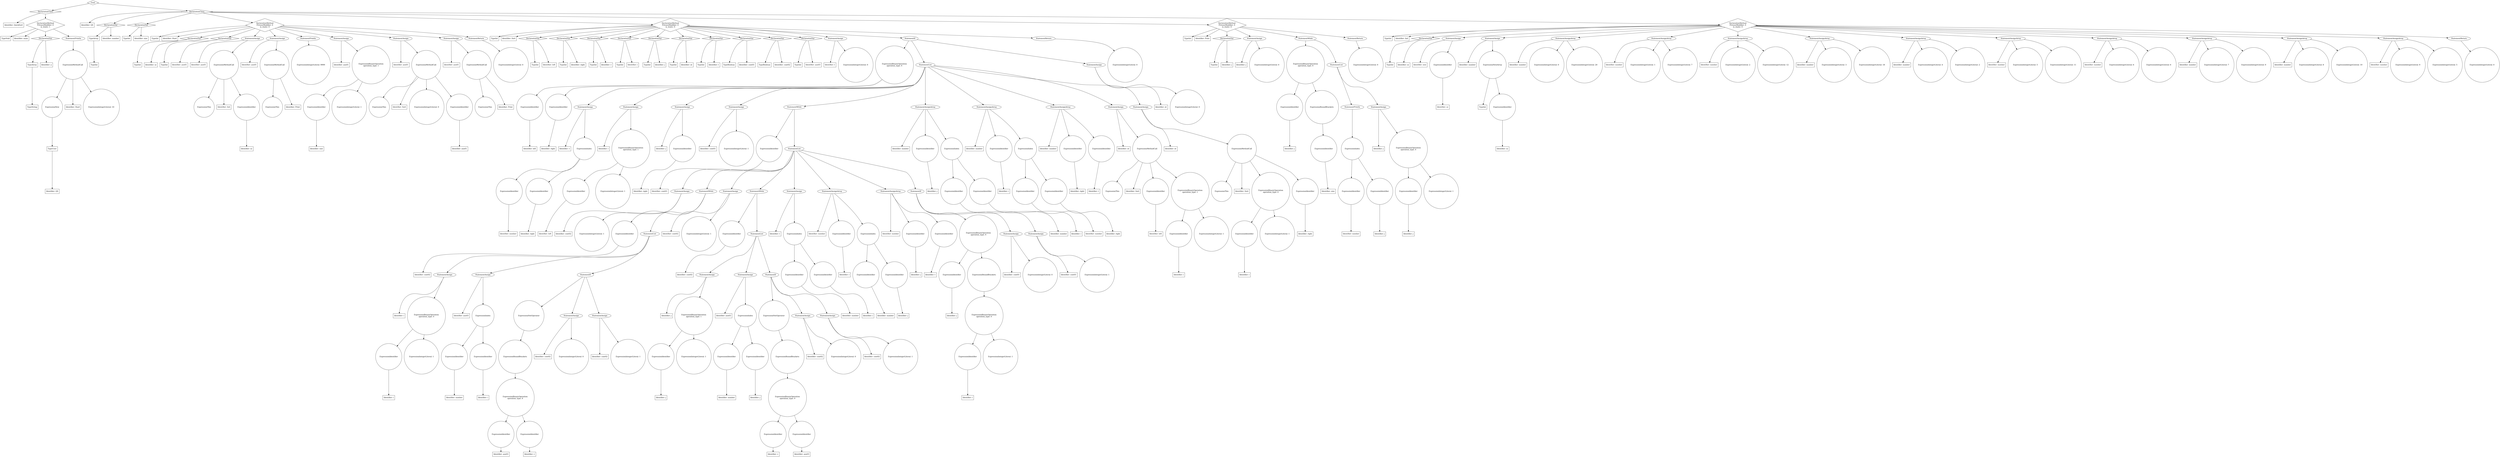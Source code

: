 digraph QuickSort {
"0x6060000488c0" [label="Identifier: QuickSort" shape=box]
"0x603000023d40" [label="TypeVoid" shape=box]
"0x606000048920" [label="Identifier: main" shape=box]
"0x603000023d70" [label="TypeString" shape=box]
"0x603000023da0" [label="TypeArray" shape=box]
"0x603000023da0" -> "0x603000023d70"
"0x606000048980" [label="Identifier: a" shape=box]
"0x60400001ed50" [label="DeclarationVar" shape=diamond]
"0x60400001ed50" -> "0x603000023da0"
"0x60400001ed50" -> "0x606000048980"
"0x6060000489e0" [label="Identifier: QS" shape=box]
"0x603000023e30" [label="TypeUser" shape=box]
"0x603000023e30" -> "0x6060000489e0"
"0x603000023e00" [label="ExpressionNew" shape=circle]
"0x603000023e00" -> "0x603000023e30"
"0x606000048a40" [label="Identifier: Start" shape=box]
"0x603000023e60" [label="ExpressionIntegerLiteral: 10" shape=circle]
"0x606000048aa0" [label="ExpressionMethodCall" shape=circle]
"0x606000048aa0" -> "0x603000023e00"
"0x606000048aa0" -> "0x606000048a40"
"0x606000048aa0" -> "0x603000023e60"
"0x603000023e90" [label="StatementPrintln"]
"0x603000023e90" -> "0x606000048aa0"
"0x603000023d40" [label="TypeVoid" shape=box]
"0x606000048920" [label="Identifier: main" shape=box]
"0x60c000008200" [label="DeclarationMethod
PrivacyModifier: 0
is_static: 1" shape=diamond]
"0x60c000008200" -> "0x603000023d40"
"0x60c000008200" -> "0x606000048920"
"0x60c000008200" -> "0x60400001ed50"
"0x60c000008200" -> "0x603000023e90"
"0x608000001ba0" [label="DeclarationClass" shape=diamond]
"0x608000001ba0" -> "0x6060000488c0"
"0x608000001ba0" -> "0x60c000008200"
"0x606000048bc0" [label="Identifier: QS" shape=box]
"0x603000023ef0" [label="TypeInt" shape=box]
"0x603000023f20" [label="TypeArray" shape=box]
"0x603000023f20" -> "0x603000023ef0"
"0x606000048c20" [label="Identifier: number" shape=box]
"0x60400001ee10" [label="DeclarationVar" shape=diamond]
"0x60400001ee10" -> "0x603000023f20"
"0x60400001ee10" -> "0x606000048c20"
"0x603000023f50" [label="TypeInt" shape=box]
"0x606000048c80" [label="Identifier: size" shape=box]
"0x60400001ee90" [label="DeclarationVar" shape=diamond]
"0x60400001ee90" -> "0x603000023f50"
"0x60400001ee90" -> "0x606000048c80"
"0x603000023f80" [label="TypeInt" shape=box]
"0x606000048ce0" [label="Identifier: Start" shape=box]
"0x603000023fb0" [label="TypeInt" shape=box]
"0x606000048d40" [label="Identifier: sz" shape=box]
"0x60400001ef10" [label="DeclarationVar" shape=diamond]
"0x60400001ef10" -> "0x603000023fb0"
"0x60400001ef10" -> "0x606000048d40"
"0x603000023fe0" [label="TypeInt" shape=box]
"0x606000048da0" [label="Identifier: aux01" shape=box]
"0x60400001ef90" [label="DeclarationVar" shape=diamond]
"0x60400001ef90" -> "0x603000023fe0"
"0x60400001ef90" -> "0x606000048da0"
"0x606000048e00" [label="Identifier: aux01" shape=box]
"0x603000024010" [label="ExpressionThis" shape=circle]
"0x606000048e60" [label="Identifier: Init" shape=box]
"0x606000048f20" [label="Identifier: sz" shape=box]
"0x603000024040" [label="ExpressionIdentifier" shape=circle]
"0x603000024040"  -> "0x606000048f20"
"0x606000048ec0" [label="ExpressionMethodCall" shape=circle]
"0x606000048ec0" -> "0x603000024010"
"0x606000048ec0" -> "0x606000048e60"
"0x606000048ec0" -> "0x603000024040"
"0x60400001efd0" [label="StatementAssign"]
"0x60400001efd0" -> "0x606000048e00"
"0x60400001efd0" -> "0x606000048ec0"
"0x606000048f80" [label="Identifier: aux01" shape=box]
"0x603000024070" [label="ExpressionThis" shape=circle]
"0x606000048fe0" [label="Identifier: Print" shape=box]
"0x606000049040" [label="ExpressionMethodCall" shape=circle]
"0x606000049040" -> "0x603000024070"
"0x606000049040" -> "0x606000048fe0"
"0x60400001f010" [label="StatementAssign"]
"0x60400001f010" -> "0x606000048f80"
"0x60400001f010" -> "0x606000049040"
"0x6030000240d0" [label="ExpressionIntegerLiteral: 9999" shape=circle]
"0x603000024100" [label="StatementPrintln"]
"0x603000024100" -> "0x6030000240d0"
"0x6060000490a0" [label="Identifier: aux01" shape=box]
"0x606000049100" [label="Identifier: size" shape=box]
"0x603000024160" [label="ExpressionIdentifier" shape=circle]
"0x603000024160"  -> "0x606000049100"
"0x603000024190" [label="ExpressionIntegerLiteral: 1" shape=circle]
"0x60400001f050" [label="ExpressionBinaryOperation
operation_type: 1" shape=circle]
"0x60400001f050" -> "0x603000024160"
"0x60400001f050" -> "0x603000024190"
"0x60400001f090" [label="StatementAssign"]
"0x60400001f090" -> "0x6060000490a0"
"0x60400001f090" -> "0x60400001f050"
"0x606000049160" [label="Identifier: aux01" shape=box]
"0x6030000241c0" [label="ExpressionThis" shape=circle]
"0x6060000491c0" [label="Identifier: Sort" shape=box]
"0x6030000241f0" [label="ExpressionIntegerLiteral: 0" shape=circle]
"0x606000049280" [label="Identifier: aux01" shape=box]
"0x603000024220" [label="ExpressionIdentifier" shape=circle]
"0x603000024220"  -> "0x606000049280"
"0x606000049220" [label="ExpressionMethodCall" shape=circle]
"0x606000049220" -> "0x6030000241c0"
"0x606000049220" -> "0x6060000491c0"
"0x606000049220" -> "0x6030000241f0"
"0x606000049220" -> "0x603000024220"
"0x60400001f0d0" [label="StatementAssign"]
"0x60400001f0d0" -> "0x606000049160"
"0x60400001f0d0" -> "0x606000049220"
"0x606000049340" [label="Identifier: aux01" shape=box]
"0x603000024250" [label="ExpressionThis" shape=circle]
"0x6060000493a0" [label="Identifier: Print" shape=box]
"0x606000049400" [label="ExpressionMethodCall" shape=circle]
"0x606000049400" -> "0x603000024250"
"0x606000049400" -> "0x6060000493a0"
"0x60400001f110" [label="StatementAssign"]
"0x60400001f110" -> "0x606000049340"
"0x60400001f110" -> "0x606000049400"
"0x603000024280" [label="ExpressionIntegerLiteral: 0" shape=circle]
"0x6030000242b0" [label="StatementReturn"]
"0x6030000242b0" -> "0x603000024280"
"0x603000023f80" [label="TypeInt" shape=box]
"0x606000048ce0" [label="Identifier: Start" shape=box]
"0x60c0000082c0" [label="DeclarationMethod
PrivacyModifier: 0
is_static: 0" shape=diamond]
"0x60c0000082c0" -> "0x603000023f80"
"0x60c0000082c0" -> "0x606000048ce0"
"0x60c0000082c0" -> "0x60400001ef10"
"0x60c0000082c0" -> "0x60400001ef90"
"0x60c0000082c0" -> "0x60400001efd0"
"0x60c0000082c0" -> "0x60400001f010"
"0x60c0000082c0" -> "0x603000024100"
"0x60c0000082c0" -> "0x60400001f090"
"0x60c0000082c0" -> "0x60400001f0d0"
"0x60c0000082c0" -> "0x60400001f110"
"0x60c0000082c0" -> "0x6030000242b0"
"0x6030000242e0" [label="TypeInt" shape=box]
"0x6060000494c0" [label="Identifier: Sort" shape=box]
"0x603000024310" [label="TypeInt" shape=box]
"0x606000049520" [label="Identifier: left" shape=box]
"0x60400001f150" [label="DeclarationVar" shape=diamond]
"0x60400001f150" -> "0x603000024310"
"0x60400001f150" -> "0x606000049520"
"0x603000024340" [label="TypeInt" shape=box]
"0x606000049580" [label="Identifier: right" shape=box]
"0x60400001f190" [label="DeclarationVar" shape=diamond]
"0x60400001f190" -> "0x603000024340"
"0x60400001f190" -> "0x606000049580"
"0x603000024370" [label="TypeInt" shape=box]
"0x6060000495e0" [label="Identifier: v" shape=box]
"0x60400001f210" [label="DeclarationVar" shape=diamond]
"0x60400001f210" -> "0x603000024370"
"0x60400001f210" -> "0x6060000495e0"
"0x6030000243a0" [label="TypeInt" shape=box]
"0x606000049640" [label="Identifier: i" shape=box]
"0x60400001f290" [label="DeclarationVar" shape=diamond]
"0x60400001f290" -> "0x6030000243a0"
"0x60400001f290" -> "0x606000049640"
"0x6030000243d0" [label="TypeInt" shape=box]
"0x6060000496a0" [label="Identifier: j" shape=box]
"0x60400001f310" [label="DeclarationVar" shape=diamond]
"0x60400001f310" -> "0x6030000243d0"
"0x60400001f310" -> "0x6060000496a0"
"0x603000024430" [label="TypeInt" shape=box]
"0x606000049700" [label="Identifier: nt" shape=box]
"0x60400001f390" [label="DeclarationVar" shape=diamond]
"0x60400001f390" -> "0x603000024430"
"0x60400001f390" -> "0x606000049700"
"0x603000024460" [label="TypeInt" shape=box]
"0x606000049760" [label="Identifier: t" shape=box]
"0x60400001f410" [label="DeclarationVar" shape=diamond]
"0x60400001f410" -> "0x603000024460"
"0x60400001f410" -> "0x606000049760"
"0x603000024490" [label="TypeBoolean" shape=box]
"0x606000049820" [label="Identifier: cont01" shape=box]
"0x60400001f490" [label="DeclarationVar" shape=diamond]
"0x60400001f490" -> "0x603000024490"
"0x60400001f490" -> "0x606000049820"
"0x6030000244c0" [label="TypeBoolean" shape=box]
"0x606000049880" [label="Identifier: cont02" shape=box]
"0x60400001f510" [label="DeclarationVar" shape=diamond]
"0x60400001f510" -> "0x6030000244c0"
"0x60400001f510" -> "0x606000049880"
"0x6030000244f0" [label="TypeInt" shape=box]
"0x6060000498e0" [label="Identifier: aux03" shape=box]
"0x60400001f590" [label="DeclarationVar" shape=diamond]
"0x60400001f590" -> "0x6030000244f0"
"0x60400001f590" -> "0x6060000498e0"
"0x606000049940" [label="Identifier: t" shape=box]
"0x603000024520" [label="ExpressionIntegerLiteral: 0" shape=circle]
"0x60400001f5d0" [label="StatementAssign"]
"0x60400001f5d0" -> "0x606000049940"
"0x60400001f5d0" -> "0x603000024520"
"0x6060000499a0" [label="Identifier: left" shape=box]
"0x603000024550" [label="ExpressionIdentifier" shape=circle]
"0x603000024550"  -> "0x6060000499a0"
"0x606000049a00" [label="Identifier: right" shape=box]
"0x603000024580" [label="ExpressionIdentifier" shape=circle]
"0x603000024580"  -> "0x606000049a00"
"0x60400001f610" [label="ExpressionBinaryOperation
operation_type: 9" shape=circle]
"0x60400001f610" -> "0x603000024550"
"0x60400001f610" -> "0x603000024580"
"0x606000049a60" [label="Identifier: v" shape=box]
"0x606000049ac0" [label="Identifier: number" shape=box]
"0x6030000245b0" [label="ExpressionIdentifier" shape=circle]
"0x6030000245b0"  -> "0x606000049ac0"
"0x606000049b20" [label="Identifier: right" shape=box]
"0x6030000245e0" [label="ExpressionIdentifier" shape=circle]
"0x6030000245e0"  -> "0x606000049b20"
"0x60400001f650" [label="ExpressionIndex" shape=circle]
"0x60400001f650" -> "0x6030000245b0"
"0x60400001f650" -> "0x6030000245e0"
"0x60400001f690" [label="StatementAssign"]
"0x60400001f690" -> "0x606000049a60"
"0x60400001f690" -> "0x60400001f650"
"0x606000049b80" [label="Identifier: i" shape=box]
"0x606000049be0" [label="Identifier: left" shape=box]
"0x603000024610" [label="ExpressionIdentifier" shape=circle]
"0x603000024610"  -> "0x606000049be0"
"0x603000024640" [label="ExpressionIntegerLiteral: 1" shape=circle]
"0x60400001f710" [label="ExpressionBinaryOperation
operation_type: 1" shape=circle]
"0x60400001f710" -> "0x603000024610"
"0x60400001f710" -> "0x603000024640"
"0x60400001f750" [label="StatementAssign"]
"0x60400001f750" -> "0x606000049b80"
"0x60400001f750" -> "0x60400001f710"
"0x606000049c40" [label="Identifier: j" shape=box]
"0x606000049ca0" [label="Identifier: right" shape=box]
"0x603000024670" [label="ExpressionIdentifier" shape=circle]
"0x603000024670"  -> "0x606000049ca0"
"0x60400001f790" [label="StatementAssign"]
"0x60400001f790" -> "0x606000049c40"
"0x60400001f790" -> "0x603000024670"
"0x606000049d00" [label="Identifier: cont01" shape=box]
"0x6030000246d0" [label="ExpressionIntegerLiteral: 1" shape=circle]
"0x60400001f7d0" [label="StatementAssign"]
"0x60400001f7d0" -> "0x606000049d00"
"0x60400001f7d0" -> "0x6030000246d0"
"0x606000049d60" [label="Identifier: cont01" shape=box]
"0x603000024700" [label="ExpressionIdentifier" shape=circle]
"0x603000024700"  -> "0x606000049d60"
"0x606000049dc0" [label="Identifier: cont02" shape=box]
"0x603000024730" [label="ExpressionIntegerLiteral: 1" shape=circle]
"0x60400001f810" [label="StatementAssign"]
"0x60400001f810" -> "0x606000049dc0"
"0x60400001f810" -> "0x603000024730"
"0x606000049e20" [label="Identifier: cont02" shape=box]
"0x603000024760" [label="ExpressionIdentifier" shape=circle]
"0x603000024760"  -> "0x606000049e20"
"0x606000049e80" [label="Identifier: i" shape=box]
"0x606000049ee0" [label="Identifier: i" shape=box]
"0x603000024790" [label="ExpressionIdentifier" shape=circle]
"0x603000024790"  -> "0x606000049ee0"
"0x6030000247c0" [label="ExpressionIntegerLiteral: 1" shape=circle]
"0x60400001f890" [label="ExpressionBinaryOperation
operation_type: 0" shape=circle]
"0x60400001f890" -> "0x603000024790"
"0x60400001f890" -> "0x6030000247c0"
"0x60400001f8d0" [label="StatementAssign"]
"0x60400001f8d0" -> "0x606000049e80"
"0x60400001f8d0" -> "0x60400001f890"
"0x606000049f40" [label="Identifier: aux03" shape=box]
"0x606000049fa0" [label="Identifier: number" shape=box]
"0x6030000247f0" [label="ExpressionIdentifier" shape=circle]
"0x6030000247f0"  -> "0x606000049fa0"
"0x60600004a000" [label="Identifier: i" shape=box]
"0x603000024820" [label="ExpressionIdentifier" shape=circle]
"0x603000024820"  -> "0x60600004a000"
"0x60400001f950" [label="ExpressionIndex" shape=circle]
"0x60400001f950" -> "0x6030000247f0"
"0x60400001f950" -> "0x603000024820"
"0x60400001f990" [label="StatementAssign"]
"0x60400001f990" -> "0x606000049f40"
"0x60400001f990" -> "0x60400001f950"
"0x60600004a060" [label="Identifier: aux03" shape=box]
"0x603000024850" [label="ExpressionIdentifier" shape=circle]
"0x603000024850"  -> "0x60600004a060"
"0x60600004a0c0" [label="Identifier: v" shape=box]
"0x603000024880" [label="ExpressionIdentifier" shape=circle]
"0x603000024880"  -> "0x60600004a0c0"
"0x60400001f9d0" [label="ExpressionBinaryOperation
operation_type: 9" shape=circle]
"0x60400001f9d0" -> "0x603000024850"
"0x60400001f9d0" -> "0x603000024880"
"0x6030000248b0" [label="ExpressionRoundBrackets" shape=circle]
"0x6030000248b0" -> "0x60400001f9d0"
"0x6030000248e0" [label="ExpressionNotOperator" shape=circle]
"0x6030000248e0" -> "0x6030000248b0"
"0x60600004a120" [label="Identifier: cont02" shape=box]
"0x603000024910" [label="ExpressionIntegerLiteral: 0" shape=circle]
"0x60400001fa10" [label="StatementAssign"]
"0x60400001fa10" -> "0x60600004a120"
"0x60400001fa10" -> "0x603000024910"
"0x60600004a180" [label="Identifier: cont02" shape=box]
"0x603000024940" [label="ExpressionIntegerLiteral: 1" shape=circle]
"0x60400001fa50" [label="StatementAssign"]
"0x60400001fa50" -> "0x60600004a180"
"0x60400001fa50" -> "0x603000024940"
"0x60400001fa90" [label="StatementIf"]
"0x60400001fa90" -> "0x6030000248e0"
"0x60400001fa90" -> "0x60400001fa10"
"0x60400001fa90" -> "0x60400001fa50"
"0x60400001f910" [label="StatementList"]
"0x60400001f910" -> "0x60400001f8d0"
"0x60400001f910" -> "0x60400001f990"
"0x60400001f910" -> "0x60400001fa90"
"0x60400001fad0" [label="StatementWhile"]
"0x60400001fad0" -> "0x603000024760"
"0x60400001fad0" -> "0x60400001f910"
"0x60600004a1e0" [label="Identifier: cont02" shape=box]
"0x6030000249a0" [label="ExpressionIntegerLiteral: 1" shape=circle]
"0x60400001fb10" [label="StatementAssign"]
"0x60400001fb10" -> "0x60600004a1e0"
"0x60400001fb10" -> "0x6030000249a0"
"0x60600004a240" [label="Identifier: cont02" shape=box]
"0x603000024a00" [label="ExpressionIdentifier" shape=circle]
"0x603000024a00"  -> "0x60600004a240"
"0x60600004a2a0" [label="Identifier: j" shape=box]
"0x60600004a300" [label="Identifier: j" shape=box]
"0x603000024a30" [label="ExpressionIdentifier" shape=circle]
"0x603000024a30"  -> "0x60600004a300"
"0x603000024a60" [label="ExpressionIntegerLiteral: 1" shape=circle]
"0x60400001fb50" [label="ExpressionBinaryOperation
operation_type: 1" shape=circle]
"0x60400001fb50" -> "0x603000024a30"
"0x60400001fb50" -> "0x603000024a60"
"0x60400001fb90" [label="StatementAssign"]
"0x60400001fb90" -> "0x60600004a2a0"
"0x60400001fb90" -> "0x60400001fb50"
"0x60600004a360" [label="Identifier: aux03" shape=box]
"0x60600004a3c0" [label="Identifier: number" shape=box]
"0x603000024a90" [label="ExpressionIdentifier" shape=circle]
"0x603000024a90"  -> "0x60600004a3c0"
"0x60600004a420" [label="Identifier: j" shape=box]
"0x603000024ac0" [label="ExpressionIdentifier" shape=circle]
"0x603000024ac0"  -> "0x60600004a420"
"0x60400001fc10" [label="ExpressionIndex" shape=circle]
"0x60400001fc10" -> "0x603000024a90"
"0x60400001fc10" -> "0x603000024ac0"
"0x60400001fc50" [label="StatementAssign"]
"0x60400001fc50" -> "0x60600004a360"
"0x60400001fc50" -> "0x60400001fc10"
"0x60600004a480" [label="Identifier: v" shape=box]
"0x603000024af0" [label="ExpressionIdentifier" shape=circle]
"0x603000024af0"  -> "0x60600004a480"
"0x60600004a4e0" [label="Identifier: aux03" shape=box]
"0x603000024b20" [label="ExpressionIdentifier" shape=circle]
"0x603000024b20"  -> "0x60600004a4e0"
"0x60400001fc90" [label="ExpressionBinaryOperation
operation_type: 9" shape=circle]
"0x60400001fc90" -> "0x603000024af0"
"0x60400001fc90" -> "0x603000024b20"
"0x603000024b50" [label="ExpressionRoundBrackets" shape=circle]
"0x603000024b50" -> "0x60400001fc90"
"0x603000024b80" [label="ExpressionNotOperator" shape=circle]
"0x603000024b80" -> "0x603000024b50"
"0x60600004a540" [label="Identifier: cont02" shape=box]
"0x603000024bb0" [label="ExpressionIntegerLiteral: 0" shape=circle]
"0x60400001fcd0" [label="StatementAssign"]
"0x60400001fcd0" -> "0x60600004a540"
"0x60400001fcd0" -> "0x603000024bb0"
"0x60600004a5a0" [label="Identifier: cont02" shape=box]
"0x603000024be0" [label="ExpressionIntegerLiteral: 1" shape=circle]
"0x60400001fd10" [label="StatementAssign"]
"0x60400001fd10" -> "0x60600004a5a0"
"0x60400001fd10" -> "0x603000024be0"
"0x60400001fd50" [label="StatementIf"]
"0x60400001fd50" -> "0x603000024b80"
"0x60400001fd50" -> "0x60400001fcd0"
"0x60400001fd50" -> "0x60400001fd10"
"0x60400001fbd0" [label="StatementList"]
"0x60400001fbd0" -> "0x60400001fb90"
"0x60400001fbd0" -> "0x60400001fc50"
"0x60400001fbd0" -> "0x60400001fd50"
"0x60400001fd90" [label="StatementWhile"]
"0x60400001fd90" -> "0x603000024a00"
"0x60400001fd90" -> "0x60400001fbd0"
"0x60600004a600" [label="Identifier: t" shape=box]
"0x60600004a660" [label="Identifier: number" shape=box]
"0x603000024c40" [label="ExpressionIdentifier" shape=circle]
"0x603000024c40"  -> "0x60600004a660"
"0x60600004a6c0" [label="Identifier: i" shape=box]
"0x603000024c70" [label="ExpressionIdentifier" shape=circle]
"0x603000024c70"  -> "0x60600004a6c0"
"0x60400001fdd0" [label="ExpressionIndex" shape=circle]
"0x60400001fdd0" -> "0x603000024c40"
"0x60400001fdd0" -> "0x603000024c70"
"0x60400001fe10" [label="StatementAssign"]
"0x60400001fe10" -> "0x60600004a600"
"0x60400001fe10" -> "0x60400001fdd0"
"0x60600004a780" [label="Identifier: number" shape=box]
"0x60600004a7e0" [label="Identifier: i" shape=box]
"0x603000024ca0" [label="ExpressionIdentifier" shape=circle]
"0x603000024ca0"  -> "0x60600004a7e0"
"0x60600004a840" [label="Identifier: number" shape=box]
"0x603000024cd0" [label="ExpressionIdentifier" shape=circle]
"0x603000024cd0"  -> "0x60600004a840"
"0x60600004a8a0" [label="Identifier: j" shape=box]
"0x603000024d00" [label="ExpressionIdentifier" shape=circle]
"0x603000024d00"  -> "0x60600004a8a0"
"0x60400001fe50" [label="ExpressionIndex" shape=circle]
"0x60400001fe50" -> "0x603000024cd0"
"0x60400001fe50" -> "0x603000024d00"
"0x60400001fe90" [label="StatementAssignArray"]
"0x60400001fe90" -> "0x60600004a780"
"0x60400001fe90" -> "0x603000024ca0"
"0x60400001fe90" -> "0x60400001fe50"
"0x60600004a900" [label="Identifier: number" shape=box]
"0x60600004a960" [label="Identifier: j" shape=box]
"0x603000024d30" [label="ExpressionIdentifier" shape=circle]
"0x603000024d30"  -> "0x60600004a960"
"0x60600004a9c0" [label="Identifier: t" shape=box]
"0x603000024d60" [label="ExpressionIdentifier" shape=circle]
"0x603000024d60"  -> "0x60600004a9c0"
"0x60400001fed0" [label="StatementAssignArray"]
"0x60400001fed0" -> "0x60600004a900"
"0x60400001fed0" -> "0x603000024d30"
"0x60400001fed0" -> "0x603000024d60"
"0x60600004aa20" [label="Identifier: j" shape=box]
"0x603000024dc0" [label="ExpressionIdentifier" shape=circle]
"0x603000024dc0"  -> "0x60600004aa20"
"0x60600004aa80" [label="Identifier: i" shape=box]
"0x603000024df0" [label="ExpressionIdentifier" shape=circle]
"0x603000024df0"  -> "0x60600004aa80"
"0x603000024e20" [label="ExpressionIntegerLiteral: 1" shape=circle]
"0x60400001ff10" [label="ExpressionBinaryOperation
operation_type: 0" shape=circle]
"0x60400001ff10" -> "0x603000024df0"
"0x60400001ff10" -> "0x603000024e20"
"0x603000024e50" [label="ExpressionRoundBrackets" shape=circle]
"0x603000024e50" -> "0x60400001ff10"
"0x60400001ff50" [label="ExpressionBinaryOperation
operation_type: 9" shape=circle]
"0x60400001ff50" -> "0x603000024dc0"
"0x60400001ff50" -> "0x603000024e50"
"0x60600004aae0" [label="Identifier: cont01" shape=box]
"0x603000024e80" [label="ExpressionIntegerLiteral: 0" shape=circle]
"0x60400001ff90" [label="StatementAssign"]
"0x60400001ff90" -> "0x60600004aae0"
"0x60400001ff90" -> "0x603000024e80"
"0x60600004ab40" [label="Identifier: cont01" shape=box]
"0x603000024eb0" [label="ExpressionIntegerLiteral: 1" shape=circle]
"0x60400001ffd0" [label="StatementAssign"]
"0x60400001ffd0" -> "0x60600004ab40"
"0x60400001ffd0" -> "0x603000024eb0"
"0x604000020010" [label="StatementIf"]
"0x604000020010" -> "0x60400001ff50"
"0x604000020010" -> "0x60400001ff90"
"0x604000020010" -> "0x60400001ffd0"
"0x60400001f850" [label="StatementList"]
"0x60400001f850" -> "0x60400001f810"
"0x60400001f850" -> "0x60400001fad0"
"0x60400001f850" -> "0x60400001fb10"
"0x60400001f850" -> "0x60400001fd90"
"0x60400001f850" -> "0x60400001fe10"
"0x60400001f850" -> "0x60400001fe90"
"0x60400001f850" -> "0x60400001fed0"
"0x60400001f850" -> "0x604000020010"
"0x604000020050" [label="StatementWhile"]
"0x604000020050" -> "0x603000024700"
"0x604000020050" -> "0x60400001f850"
"0x60600004ac00" [label="Identifier: number" shape=box]
"0x60600004ac60" [label="Identifier: j" shape=box]
"0x603000024ee0" [label="ExpressionIdentifier" shape=circle]
"0x603000024ee0"  -> "0x60600004ac60"
"0x60600004acc0" [label="Identifier: number" shape=box]
"0x603000024f10" [label="ExpressionIdentifier" shape=circle]
"0x603000024f10"  -> "0x60600004acc0"
"0x60600004ad20" [label="Identifier: i" shape=box]
"0x603000024f40" [label="ExpressionIdentifier" shape=circle]
"0x603000024f40"  -> "0x60600004ad20"
"0x604000020090" [label="ExpressionIndex" shape=circle]
"0x604000020090" -> "0x603000024f10"
"0x604000020090" -> "0x603000024f40"
"0x6040000200d0" [label="StatementAssignArray"]
"0x6040000200d0" -> "0x60600004ac00"
"0x6040000200d0" -> "0x603000024ee0"
"0x6040000200d0" -> "0x604000020090"
"0x60600004ad80" [label="Identifier: number" shape=box]
"0x60600004ade0" [label="Identifier: i" shape=box]
"0x603000024f70" [label="ExpressionIdentifier" shape=circle]
"0x603000024f70"  -> "0x60600004ade0"
"0x60600004ae40" [label="Identifier: number" shape=box]
"0x603000024fa0" [label="ExpressionIdentifier" shape=circle]
"0x603000024fa0"  -> "0x60600004ae40"
"0x60600004aea0" [label="Identifier: right" shape=box]
"0x603000024fd0" [label="ExpressionIdentifier" shape=circle]
"0x603000024fd0"  -> "0x60600004aea0"
"0x604000020110" [label="ExpressionIndex" shape=circle]
"0x604000020110" -> "0x603000024fa0"
"0x604000020110" -> "0x603000024fd0"
"0x604000020150" [label="StatementAssignArray"]
"0x604000020150" -> "0x60600004ad80"
"0x604000020150" -> "0x603000024f70"
"0x604000020150" -> "0x604000020110"
"0x60600004af00" [label="Identifier: number" shape=box]
"0x60600004af60" [label="Identifier: right" shape=box]
"0x603000025000" [label="ExpressionIdentifier" shape=circle]
"0x603000025000"  -> "0x60600004af60"
"0x60600004afc0" [label="Identifier: t" shape=box]
"0x603000025030" [label="ExpressionIdentifier" shape=circle]
"0x603000025030"  -> "0x60600004afc0"
"0x604000020190" [label="StatementAssignArray"]
"0x604000020190" -> "0x60600004af00"
"0x604000020190" -> "0x603000025000"
"0x604000020190" -> "0x603000025030"
"0x60600004b020" [label="Identifier: nt" shape=box]
"0x603000025060" [label="ExpressionThis" shape=circle]
"0x60600004b080" [label="Identifier: Sort" shape=box]
"0x60600004b140" [label="Identifier: left" shape=box]
"0x603000025090" [label="ExpressionIdentifier" shape=circle]
"0x603000025090"  -> "0x60600004b140"
"0x60600004b1a0" [label="Identifier: i" shape=box]
"0x6030000250c0" [label="ExpressionIdentifier" shape=circle]
"0x6030000250c0"  -> "0x60600004b1a0"
"0x6030000250f0" [label="ExpressionIntegerLiteral: 1" shape=circle]
"0x6040000201d0" [label="ExpressionBinaryOperation
operation_type: 1" shape=circle]
"0x6040000201d0" -> "0x6030000250c0"
"0x6040000201d0" -> "0x6030000250f0"
"0x60600004b0e0" [label="ExpressionMethodCall" shape=circle]
"0x60600004b0e0" -> "0x603000025060"
"0x60600004b0e0" -> "0x60600004b080"
"0x60600004b0e0" -> "0x603000025090"
"0x60600004b0e0" -> "0x6040000201d0"
"0x604000020210" [label="StatementAssign"]
"0x604000020210" -> "0x60600004b020"
"0x604000020210" -> "0x60600004b0e0"
"0x60600004b200" [label="Identifier: nt" shape=box]
"0x603000025120" [label="ExpressionThis" shape=circle]
"0x60600004b260" [label="Identifier: Sort" shape=box]
"0x60600004b320" [label="Identifier: i" shape=box]
"0x603000025150" [label="ExpressionIdentifier" shape=circle]
"0x603000025150"  -> "0x60600004b320"
"0x603000025180" [label="ExpressionIntegerLiteral: 1" shape=circle]
"0x604000020250" [label="ExpressionBinaryOperation
operation_type: 0" shape=circle]
"0x604000020250" -> "0x603000025150"
"0x604000020250" -> "0x603000025180"
"0x60600004b380" [label="Identifier: right" shape=box]
"0x6030000251b0" [label="ExpressionIdentifier" shape=circle]
"0x6030000251b0"  -> "0x60600004b380"
"0x60600004b2c0" [label="ExpressionMethodCall" shape=circle]
"0x60600004b2c0" -> "0x603000025120"
"0x60600004b2c0" -> "0x60600004b260"
"0x60600004b2c0" -> "0x604000020250"
"0x60600004b2c0" -> "0x6030000251b0"
"0x604000020290" [label="StatementAssign"]
"0x604000020290" -> "0x60600004b200"
"0x604000020290" -> "0x60600004b2c0"
"0x60400001f6d0" [label="StatementList"]
"0x60400001f6d0" -> "0x60400001f690"
"0x60400001f6d0" -> "0x60400001f750"
"0x60400001f6d0" -> "0x60400001f790"
"0x60400001f6d0" -> "0x60400001f7d0"
"0x60400001f6d0" -> "0x604000020050"
"0x60400001f6d0" -> "0x6040000200d0"
"0x60400001f6d0" -> "0x604000020150"
"0x60400001f6d0" -> "0x604000020190"
"0x60400001f6d0" -> "0x604000020210"
"0x60400001f6d0" -> "0x604000020290"
"0x60600004b3e0" [label="Identifier: nt" shape=box]
"0x6030000251e0" [label="ExpressionIntegerLiteral: 0" shape=circle]
"0x6040000202d0" [label="StatementAssign"]
"0x6040000202d0" -> "0x60600004b3e0"
"0x6040000202d0" -> "0x6030000251e0"
"0x604000020310" [label="StatementIf"]
"0x604000020310" -> "0x60400001f610"
"0x604000020310" -> "0x60400001f6d0"
"0x604000020310" -> "0x6040000202d0"
"0x603000025210" [label="ExpressionIntegerLiteral: 0" shape=circle]
"0x603000025240" [label="StatementReturn"]
"0x603000025240" -> "0x603000025210"
"0x6030000242e0" [label="TypeInt" shape=box]
"0x6060000494c0" [label="Identifier: Sort" shape=box]
"0x60c000008380" [label="DeclarationMethod
PrivacyModifier: 0
is_static: 0" shape=diamond]
"0x60c000008380" -> "0x6030000242e0"
"0x60c000008380" -> "0x6060000494c0"
"0x60c000008380" -> "0x60400001f150"
"0x60c000008380" -> "0x60400001f190"
"0x60c000008380" -> "0x60400001f210"
"0x60c000008380" -> "0x60400001f290"
"0x60c000008380" -> "0x60400001f310"
"0x60c000008380" -> "0x60400001f390"
"0x60c000008380" -> "0x60400001f410"
"0x60c000008380" -> "0x60400001f490"
"0x60c000008380" -> "0x60400001f510"
"0x60c000008380" -> "0x60400001f590"
"0x60c000008380" -> "0x60400001f5d0"
"0x60c000008380" -> "0x604000020310"
"0x60c000008380" -> "0x603000025240"
"0x6030000252d0" [label="TypeInt" shape=box]
"0x60600004b440" [label="Identifier: Print" shape=box]
"0x603000025300" [label="TypeInt" shape=box]
"0x60600004b4a0" [label="Identifier: j" shape=box]
"0x604000020390" [label="DeclarationVar" shape=diamond]
"0x604000020390" -> "0x603000025300"
"0x604000020390" -> "0x60600004b4a0"
"0x60600004b500" [label="Identifier: j" shape=box]
"0x603000025330" [label="ExpressionIntegerLiteral: 0" shape=circle]
"0x6040000203d0" [label="StatementAssign"]
"0x6040000203d0" -> "0x60600004b500"
"0x6040000203d0" -> "0x603000025330"
"0x60600004b560" [label="Identifier: j" shape=box]
"0x603000025360" [label="ExpressionIdentifier" shape=circle]
"0x603000025360"  -> "0x60600004b560"
"0x60600004b5c0" [label="Identifier: size" shape=box]
"0x603000025390" [label="ExpressionIdentifier" shape=circle]
"0x603000025390"  -> "0x60600004b5c0"
"0x6030000253c0" [label="ExpressionRoundBrackets" shape=circle]
"0x6030000253c0" -> "0x603000025390"
"0x604000020410" [label="ExpressionBinaryOperation
operation_type: 9" shape=circle]
"0x604000020410" -> "0x603000025360"
"0x604000020410" -> "0x6030000253c0"
"0x60600004b620" [label="Identifier: number" shape=box]
"0x603000025420" [label="ExpressionIdentifier" shape=circle]
"0x603000025420"  -> "0x60600004b620"
"0x60600004b680" [label="Identifier: j" shape=box]
"0x603000025450" [label="ExpressionIdentifier" shape=circle]
"0x603000025450"  -> "0x60600004b680"
"0x604000020450" [label="ExpressionIndex" shape=circle]
"0x604000020450" -> "0x603000025420"
"0x604000020450" -> "0x603000025450"
"0x603000025480" [label="StatementPrintln"]
"0x603000025480" -> "0x604000020450"
"0x60600004b6e0" [label="Identifier: j" shape=box]
"0x60600004b740" [label="Identifier: j" shape=box]
"0x6030000254b0" [label="ExpressionIdentifier" shape=circle]
"0x6030000254b0"  -> "0x60600004b740"
"0x6030000254e0" [label="ExpressionIntegerLiteral: 1" shape=circle]
"0x6040000204d0" [label="ExpressionBinaryOperation
operation_type: 0" shape=circle]
"0x6040000204d0" -> "0x6030000254b0"
"0x6040000204d0" -> "0x6030000254e0"
"0x604000020510" [label="StatementAssign"]
"0x604000020510" -> "0x60600004b6e0"
"0x604000020510" -> "0x6040000204d0"
"0x604000020490" [label="StatementList"]
"0x604000020490" -> "0x603000025480"
"0x604000020490" -> "0x604000020510"
"0x604000020550" [label="StatementWhile"]
"0x604000020550" -> "0x604000020410"
"0x604000020550" -> "0x604000020490"
"0x603000025510" [label="ExpressionIntegerLiteral: 0" shape=circle]
"0x603000025540" [label="StatementReturn"]
"0x603000025540" -> "0x603000025510"
"0x6030000252d0" [label="TypeInt" shape=box]
"0x60600004b440" [label="Identifier: Print" shape=box]
"0x60c000008500" [label="DeclarationMethod
PrivacyModifier: 0
is_static: 0" shape=diamond]
"0x60c000008500" -> "0x6030000252d0"
"0x60c000008500" -> "0x60600004b440"
"0x60c000008500" -> "0x604000020390"
"0x60c000008500" -> "0x6040000203d0"
"0x60c000008500" -> "0x604000020550"
"0x60c000008500" -> "0x603000025540"
"0x603000025600" [label="TypeInt" shape=box]
"0x60600004b7a0" [label="Identifier: Init" shape=box]
"0x603000025630" [label="TypeInt" shape=box]
"0x60600004b800" [label="Identifier: sz" shape=box]
"0x604000020590" [label="DeclarationVar" shape=diamond]
"0x604000020590" -> "0x603000025630"
"0x604000020590" -> "0x60600004b800"
"0x60600004b860" [label="Identifier: size" shape=box]
"0x60600004b8c0" [label="Identifier: sz" shape=box]
"0x603000025660" [label="ExpressionIdentifier" shape=circle]
"0x603000025660"  -> "0x60600004b8c0"
"0x6040000205d0" [label="StatementAssign"]
"0x6040000205d0" -> "0x60600004b860"
"0x6040000205d0" -> "0x603000025660"
"0x60600004b920" [label="Identifier: number" shape=box]
"0x603000025690" [label="TypeInt" shape=box]
"0x60600004b980" [label="Identifier: sz" shape=box]
"0x6030000256c0" [label="ExpressionIdentifier" shape=circle]
"0x6030000256c0"  -> "0x60600004b980"
"0x604000020610" [label="ExpressionNewArray" shape=circle]
"0x604000020610" -> "0x603000025690"
"0x604000020610" -> "0x6030000256c0"
"0x604000020650" [label="StatementAssign"]
"0x604000020650" -> "0x60600004b920"
"0x604000020650" -> "0x604000020610"
"0x60600004b9e0" [label="Identifier: number" shape=box]
"0x6030000256f0" [label="ExpressionIntegerLiteral: 0" shape=circle]
"0x603000025720" [label="ExpressionIntegerLiteral: 20" shape=circle]
"0x604000020690" [label="StatementAssignArray"]
"0x604000020690" -> "0x60600004b9e0"
"0x604000020690" -> "0x6030000256f0"
"0x604000020690" -> "0x603000025720"
"0x60600004ba40" [label="Identifier: number" shape=box]
"0x603000025780" [label="ExpressionIntegerLiteral: 1" shape=circle]
"0x6030000257b0" [label="ExpressionIntegerLiteral: 7" shape=circle]
"0x6040000206d0" [label="StatementAssignArray"]
"0x6040000206d0" -> "0x60600004ba40"
"0x6040000206d0" -> "0x603000025780"
"0x6040000206d0" -> "0x6030000257b0"
"0x60600004baa0" [label="Identifier: number" shape=box]
"0x6030000257e0" [label="ExpressionIntegerLiteral: 2" shape=circle]
"0x603000025810" [label="ExpressionIntegerLiteral: 12" shape=circle]
"0x604000020710" [label="StatementAssignArray"]
"0x604000020710" -> "0x60600004baa0"
"0x604000020710" -> "0x6030000257e0"
"0x604000020710" -> "0x603000025810"
"0x60600004bb60" [label="Identifier: number" shape=box]
"0x603000025840" [label="ExpressionIntegerLiteral: 3" shape=circle]
"0x603000025870" [label="ExpressionIntegerLiteral: 18" shape=circle]
"0x604000020750" [label="StatementAssignArray"]
"0x604000020750" -> "0x60600004bb60"
"0x604000020750" -> "0x603000025840"
"0x604000020750" -> "0x603000025870"
"0x60600004bbc0" [label="Identifier: number" shape=box]
"0x6030000258a0" [label="ExpressionIntegerLiteral: 4" shape=circle]
"0x6030000258d0" [label="ExpressionIntegerLiteral: 2" shape=circle]
"0x604000020790" [label="StatementAssignArray"]
"0x604000020790" -> "0x60600004bbc0"
"0x604000020790" -> "0x6030000258a0"
"0x604000020790" -> "0x6030000258d0"
"0x60600004bc20" [label="Identifier: number" shape=box]
"0x603000025900" [label="ExpressionIntegerLiteral: 5" shape=circle]
"0x603000025930" [label="ExpressionIntegerLiteral: 11" shape=circle]
"0x6040000207d0" [label="StatementAssignArray"]
"0x6040000207d0" -> "0x60600004bc20"
"0x6040000207d0" -> "0x603000025900"
"0x6040000207d0" -> "0x603000025930"
"0x60600004bc80" [label="Identifier: number" shape=box]
"0x603000025960" [label="ExpressionIntegerLiteral: 6" shape=circle]
"0x603000025990" [label="ExpressionIntegerLiteral: 6" shape=circle]
"0x604000020810" [label="StatementAssignArray"]
"0x604000020810" -> "0x60600004bc80"
"0x604000020810" -> "0x603000025960"
"0x604000020810" -> "0x603000025990"
"0x60600004bce0" [label="Identifier: number" shape=box]
"0x6030000259c0" [label="ExpressionIntegerLiteral: 7" shape=circle]
"0x6030000259f0" [label="ExpressionIntegerLiteral: 9" shape=circle]
"0x604000020850" [label="StatementAssignArray"]
"0x604000020850" -> "0x60600004bce0"
"0x604000020850" -> "0x6030000259c0"
"0x604000020850" -> "0x6030000259f0"
"0x60600004bd40" [label="Identifier: number" shape=box]
"0x603000025a20" [label="ExpressionIntegerLiteral: 8" shape=circle]
"0x603000025a50" [label="ExpressionIntegerLiteral: 19" shape=circle]
"0x604000020890" [label="StatementAssignArray"]
"0x604000020890" -> "0x60600004bd40"
"0x604000020890" -> "0x603000025a20"
"0x604000020890" -> "0x603000025a50"
"0x60600004bda0" [label="Identifier: number" shape=box]
"0x603000025a80" [label="ExpressionIntegerLiteral: 9" shape=circle]
"0x603000025ab0" [label="ExpressionIntegerLiteral: 5" shape=circle]
"0x6040000208d0" [label="StatementAssignArray"]
"0x6040000208d0" -> "0x60600004bda0"
"0x6040000208d0" -> "0x603000025a80"
"0x6040000208d0" -> "0x603000025ab0"
"0x603000025ae0" [label="ExpressionIntegerLiteral: 0" shape=circle]
"0x603000025b10" [label="StatementReturn"]
"0x603000025b10" -> "0x603000025ae0"
"0x603000025600" [label="TypeInt" shape=box]
"0x60600004b7a0" [label="Identifier: Init" shape=box]
"0x60c0000085c0" [label="DeclarationMethod
PrivacyModifier: 0
is_static: 0" shape=diamond]
"0x60c0000085c0" -> "0x603000025600"
"0x60c0000085c0" -> "0x60600004b7a0"
"0x60c0000085c0" -> "0x604000020590"
"0x60c0000085c0" -> "0x6040000205d0"
"0x60c0000085c0" -> "0x604000020650"
"0x60c0000085c0" -> "0x604000020690"
"0x60c0000085c0" -> "0x6040000206d0"
"0x60c0000085c0" -> "0x604000020710"
"0x60c0000085c0" -> "0x604000020750"
"0x60c0000085c0" -> "0x604000020790"
"0x60c0000085c0" -> "0x6040000207d0"
"0x60c0000085c0" -> "0x604000020810"
"0x60c0000085c0" -> "0x604000020850"
"0x60c0000085c0" -> "0x604000020890"
"0x60c0000085c0" -> "0x6040000208d0"
"0x60c0000085c0" -> "0x603000025b10"
"0x608000001c20" [label="DeclarationClass" shape=diamond]
"0x608000001c20" -> "0x606000048bc0"
"0x608000001c20" -> "0x60400001ee10"
"0x608000001c20" -> "0x60400001ee90"
"0x608000001c20" -> "0x60c0000082c0"
"0x608000001c20" -> "0x60c000008380"
"0x608000001c20" -> "0x60c000008500"
"0x608000001c20" -> "0x60c0000085c0"
"0x60400001ed90" [label="Goal" shape=diamond]
"0x60400001ed90" -> "0x608000001ba0"
"0x60400001ed90" -> "0x608000001c20"
}

